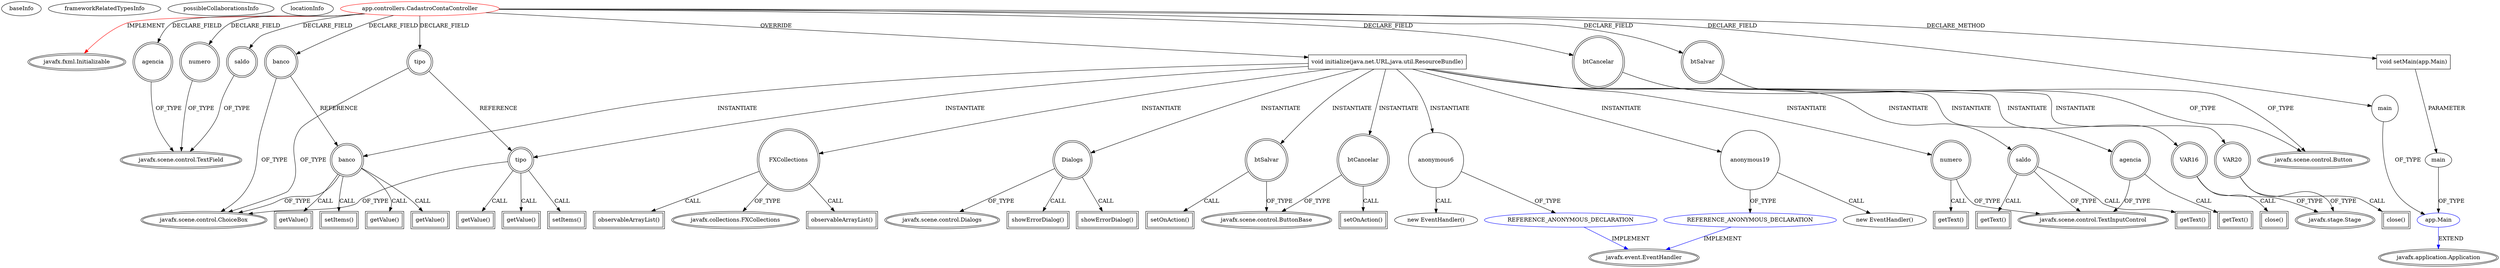digraph {
baseInfo[graphId=2503,category="extension_graph",isAnonymous=false,possibleRelation=true]
frameworkRelatedTypesInfo[0="javafx.fxml.Initializable"]
possibleCollaborationsInfo[0="2503~OVERRIDING_METHOD_DECLARATION-INSTANTIATION-~javafx.fxml.Initializable ~javafx.event.EventHandler ~false~true",1="2503~CLIENT_METHOD_DECLARATION-PARAMETER_DECLARATION-FIELD_DECLARATION-~javafx.fxml.Initializable ~javafx.application.Application ~false~false"]
locationInfo[projectName="diogocs1-FPessoais",filePath="/diogocs1-FPessoais/FPessoais-master/FinancasPessoais/src/app/controllers/CadastroContaController.java",contextSignature="CadastroContaController",graphId="2503"]
0[label="app.controllers.CadastroContaController",vertexType="ROOT_CLIENT_CLASS_DECLARATION",isFrameworkType=false,color=red]
1[label="javafx.fxml.Initializable",vertexType="FRAMEWORK_INTERFACE_TYPE",isFrameworkType=true,peripheries=2]
2[label="agencia",vertexType="FIELD_DECLARATION",isFrameworkType=true,peripheries=2,shape=circle]
3[label="javafx.scene.control.TextField",vertexType="FRAMEWORK_CLASS_TYPE",isFrameworkType=true,peripheries=2]
4[label="banco",vertexType="FIELD_DECLARATION",isFrameworkType=true,peripheries=2,shape=circle]
5[label="javafx.scene.control.ChoiceBox",vertexType="FRAMEWORK_CLASS_TYPE",isFrameworkType=true,peripheries=2]
6[label="btCancelar",vertexType="FIELD_DECLARATION",isFrameworkType=true,peripheries=2,shape=circle]
7[label="javafx.scene.control.Button",vertexType="FRAMEWORK_CLASS_TYPE",isFrameworkType=true,peripheries=2]
8[label="btSalvar",vertexType="FIELD_DECLARATION",isFrameworkType=true,peripheries=2,shape=circle]
10[label="main",vertexType="FIELD_DECLARATION",isFrameworkType=false,shape=circle]
11[label="app.Main",vertexType="REFERENCE_CLIENT_CLASS_DECLARATION",isFrameworkType=false,color=blue]
12[label="javafx.application.Application",vertexType="FRAMEWORK_CLASS_TYPE",isFrameworkType=true,peripheries=2]
13[label="numero",vertexType="FIELD_DECLARATION",isFrameworkType=true,peripheries=2,shape=circle]
15[label="saldo",vertexType="FIELD_DECLARATION",isFrameworkType=true,peripheries=2,shape=circle]
17[label="tipo",vertexType="FIELD_DECLARATION",isFrameworkType=true,peripheries=2,shape=circle]
19[label="void initialize(java.net.URL,java.util.ResourceBundle)",vertexType="OVERRIDING_METHOD_DECLARATION",isFrameworkType=false,shape=box]
20[label="FXCollections",vertexType="VARIABLE_EXPRESION",isFrameworkType=true,peripheries=2,shape=circle]
22[label="javafx.collections.FXCollections",vertexType="FRAMEWORK_CLASS_TYPE",isFrameworkType=true,peripheries=2]
21[label="observableArrayList()",vertexType="INSIDE_CALL",isFrameworkType=true,peripheries=2,shape=box]
23[label="banco",vertexType="VARIABLE_EXPRESION",isFrameworkType=true,peripheries=2,shape=circle]
24[label="setItems()",vertexType="INSIDE_CALL",isFrameworkType=true,peripheries=2,shape=box]
26[label="Dialogs",vertexType="VARIABLE_EXPRESION",isFrameworkType=true,peripheries=2,shape=circle]
28[label="javafx.scene.control.Dialogs",vertexType="FRAMEWORK_CLASS_TYPE",isFrameworkType=true,peripheries=2]
27[label="showErrorDialog()",vertexType="INSIDE_CALL",isFrameworkType=true,peripheries=2,shape=box]
29[label="tipo",vertexType="VARIABLE_EXPRESION",isFrameworkType=true,peripheries=2,shape=circle]
30[label="setItems()",vertexType="INSIDE_CALL",isFrameworkType=true,peripheries=2,shape=box]
33[label="observableArrayList()",vertexType="INSIDE_CALL",isFrameworkType=true,peripheries=2,shape=box]
34[label="btSalvar",vertexType="VARIABLE_EXPRESION",isFrameworkType=true,peripheries=2,shape=circle]
36[label="javafx.scene.control.ButtonBase",vertexType="FRAMEWORK_CLASS_TYPE",isFrameworkType=true,peripheries=2]
35[label="setOnAction()",vertexType="INSIDE_CALL",isFrameworkType=true,peripheries=2,shape=box]
38[label="anonymous6",vertexType="VARIABLE_EXPRESION",isFrameworkType=false,shape=circle]
39[label="REFERENCE_ANONYMOUS_DECLARATION",vertexType="REFERENCE_ANONYMOUS_DECLARATION",isFrameworkType=false,color=blue]
40[label="javafx.event.EventHandler",vertexType="FRAMEWORK_INTERFACE_TYPE",isFrameworkType=true,peripheries=2]
37[label="new EventHandler()",vertexType="CONSTRUCTOR_CALL",isFrameworkType=false]
42[label="getValue()",vertexType="INSIDE_CALL",isFrameworkType=true,peripheries=2,shape=box]
43[label="agencia",vertexType="VARIABLE_EXPRESION",isFrameworkType=true,peripheries=2,shape=circle]
45[label="javafx.scene.control.TextInputControl",vertexType="FRAMEWORK_CLASS_TYPE",isFrameworkType=true,peripheries=2]
44[label="getText()",vertexType="INSIDE_CALL",isFrameworkType=true,peripheries=2,shape=box]
46[label="numero",vertexType="VARIABLE_EXPRESION",isFrameworkType=true,peripheries=2,shape=circle]
47[label="getText()",vertexType="INSIDE_CALL",isFrameworkType=true,peripheries=2,shape=box]
50[label="getValue()",vertexType="INSIDE_CALL",isFrameworkType=true,peripheries=2,shape=box]
52[label="getValue()",vertexType="INSIDE_CALL",isFrameworkType=true,peripheries=2,shape=box]
53[label="saldo",vertexType="VARIABLE_EXPRESION",isFrameworkType=true,peripheries=2,shape=circle]
54[label="getText()",vertexType="INSIDE_CALL",isFrameworkType=true,peripheries=2,shape=box]
57[label="getValue()",vertexType="INSIDE_CALL",isFrameworkType=true,peripheries=2,shape=box]
59[label="getValue()",vertexType="INSIDE_CALL",isFrameworkType=true,peripheries=2,shape=box]
61[label="getText()",vertexType="INSIDE_CALL",isFrameworkType=true,peripheries=2,shape=box]
62[label="VAR16",vertexType="VARIABLE_EXPRESION",isFrameworkType=true,peripheries=2,shape=circle]
64[label="javafx.stage.Stage",vertexType="FRAMEWORK_CLASS_TYPE",isFrameworkType=true,peripheries=2]
63[label="close()",vertexType="INSIDE_CALL",isFrameworkType=true,peripheries=2,shape=box]
66[label="showErrorDialog()",vertexType="INSIDE_CALL",isFrameworkType=true,peripheries=2,shape=box]
67[label="btCancelar",vertexType="VARIABLE_EXPRESION",isFrameworkType=true,peripheries=2,shape=circle]
68[label="setOnAction()",vertexType="INSIDE_CALL",isFrameworkType=true,peripheries=2,shape=box]
71[label="anonymous19",vertexType="VARIABLE_EXPRESION",isFrameworkType=false,shape=circle]
72[label="REFERENCE_ANONYMOUS_DECLARATION",vertexType="REFERENCE_ANONYMOUS_DECLARATION",isFrameworkType=false,color=blue]
70[label="new EventHandler()",vertexType="CONSTRUCTOR_CALL",isFrameworkType=false]
74[label="VAR20",vertexType="VARIABLE_EXPRESION",isFrameworkType=true,peripheries=2,shape=circle]
75[label="close()",vertexType="INSIDE_CALL",isFrameworkType=true,peripheries=2,shape=box]
90[label="void setMain(app.Main)",vertexType="CLIENT_METHOD_DECLARATION",isFrameworkType=false,shape=box]
91[label="main",vertexType="PARAMETER_DECLARATION",isFrameworkType=false]
0->1[label="IMPLEMENT",color=red]
0->2[label="DECLARE_FIELD"]
2->3[label="OF_TYPE"]
0->4[label="DECLARE_FIELD"]
4->5[label="OF_TYPE"]
0->6[label="DECLARE_FIELD"]
6->7[label="OF_TYPE"]
0->8[label="DECLARE_FIELD"]
8->7[label="OF_TYPE"]
0->10[label="DECLARE_FIELD"]
11->12[label="EXTEND",color=blue]
10->11[label="OF_TYPE"]
0->13[label="DECLARE_FIELD"]
13->3[label="OF_TYPE"]
0->15[label="DECLARE_FIELD"]
15->3[label="OF_TYPE"]
0->17[label="DECLARE_FIELD"]
17->5[label="OF_TYPE"]
0->19[label="OVERRIDE"]
19->20[label="INSTANTIATE"]
20->22[label="OF_TYPE"]
20->21[label="CALL"]
19->23[label="INSTANTIATE"]
4->23[label="REFERENCE"]
23->5[label="OF_TYPE"]
23->24[label="CALL"]
19->26[label="INSTANTIATE"]
26->28[label="OF_TYPE"]
26->27[label="CALL"]
19->29[label="INSTANTIATE"]
17->29[label="REFERENCE"]
29->5[label="OF_TYPE"]
29->30[label="CALL"]
20->33[label="CALL"]
19->34[label="INSTANTIATE"]
34->36[label="OF_TYPE"]
34->35[label="CALL"]
19->38[label="INSTANTIATE"]
39->40[label="IMPLEMENT",color=blue]
38->39[label="OF_TYPE"]
38->37[label="CALL"]
23->42[label="CALL"]
19->43[label="INSTANTIATE"]
43->45[label="OF_TYPE"]
43->44[label="CALL"]
19->46[label="INSTANTIATE"]
46->45[label="OF_TYPE"]
46->47[label="CALL"]
23->50[label="CALL"]
29->52[label="CALL"]
19->53[label="INSTANTIATE"]
53->45[label="OF_TYPE"]
53->54[label="CALL"]
23->57[label="CALL"]
29->59[label="CALL"]
53->61[label="CALL"]
19->62[label="INSTANTIATE"]
62->64[label="OF_TYPE"]
62->63[label="CALL"]
26->66[label="CALL"]
19->67[label="INSTANTIATE"]
67->36[label="OF_TYPE"]
67->68[label="CALL"]
19->71[label="INSTANTIATE"]
72->40[label="IMPLEMENT",color=blue]
71->72[label="OF_TYPE"]
71->70[label="CALL"]
19->74[label="INSTANTIATE"]
74->64[label="OF_TYPE"]
74->75[label="CALL"]
0->90[label="DECLARE_METHOD"]
91->11[label="OF_TYPE"]
90->91[label="PARAMETER"]
}
